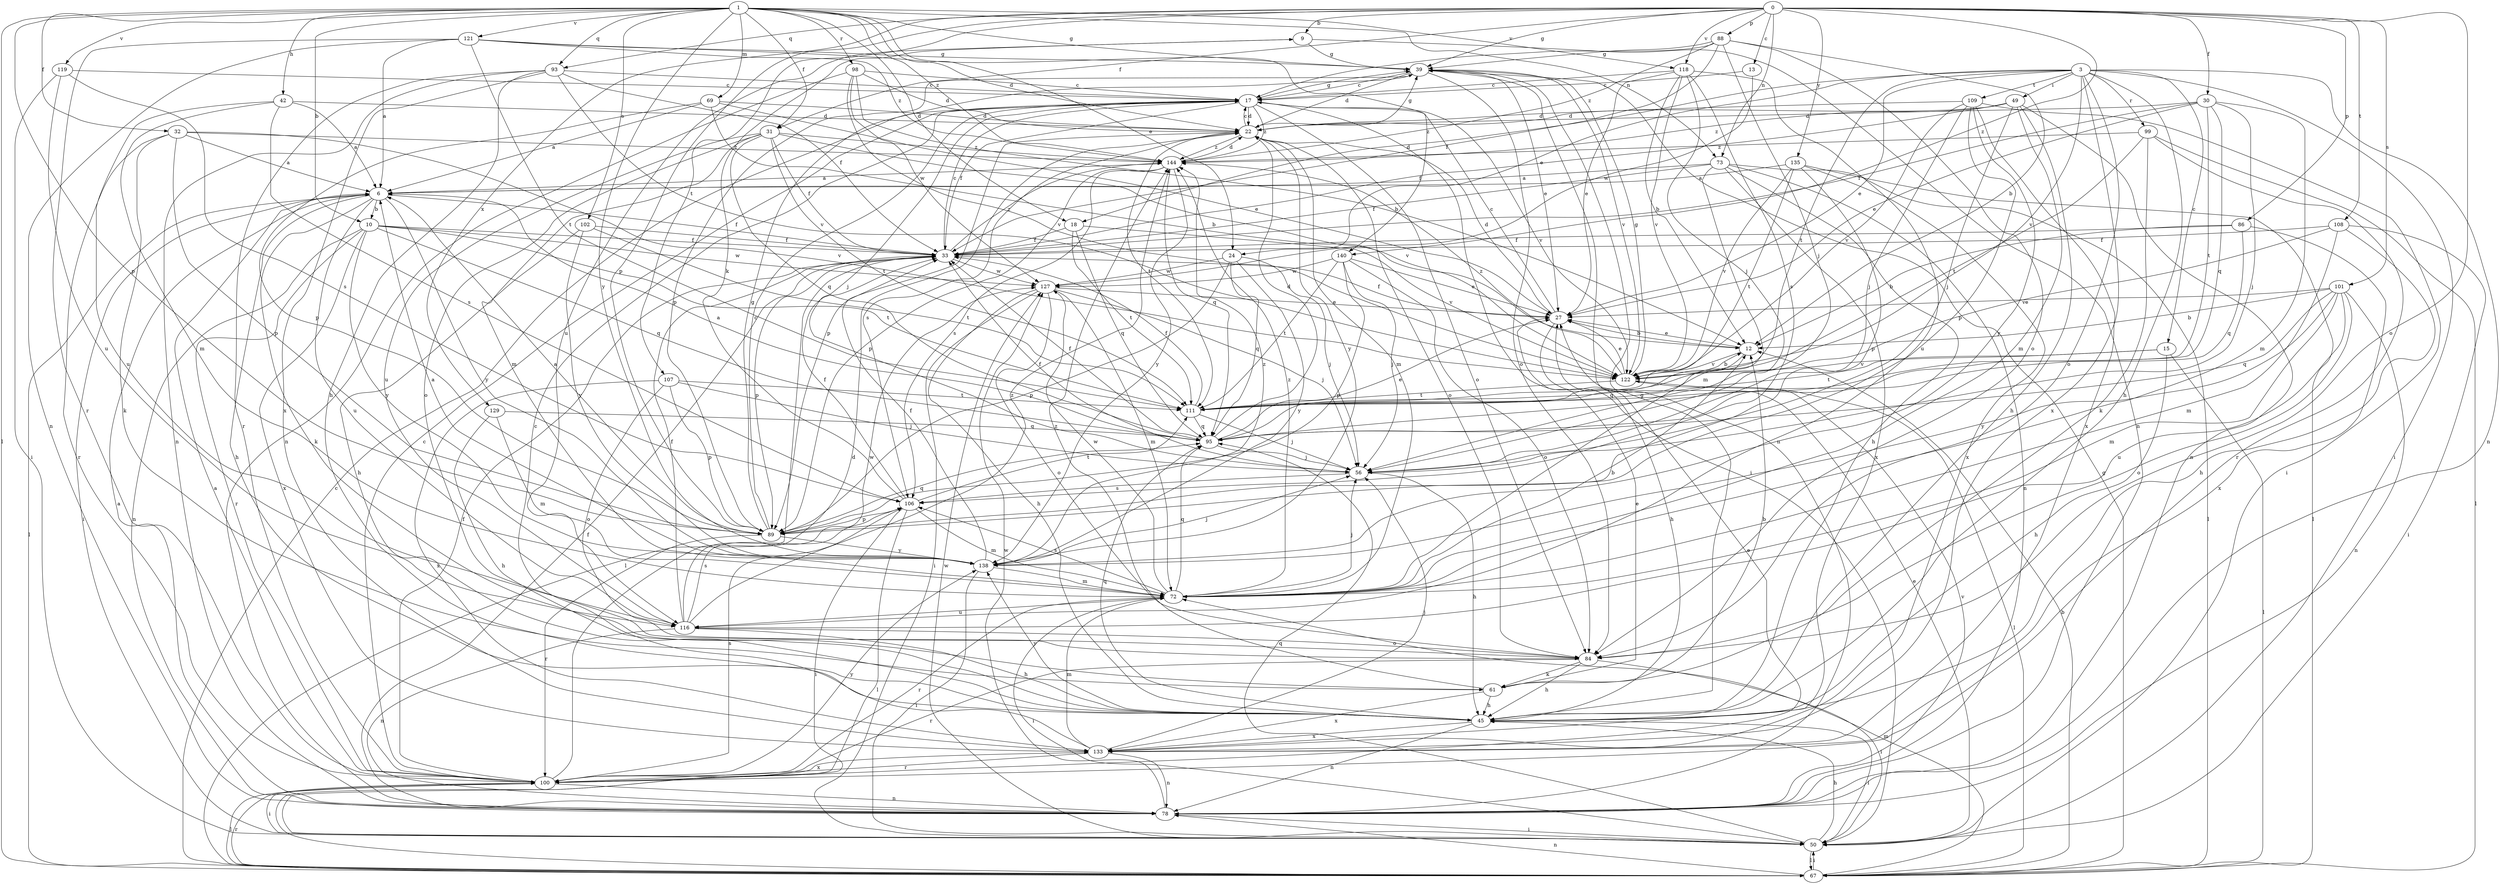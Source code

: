 strict digraph  {
0;
1;
3;
6;
9;
10;
12;
13;
15;
17;
18;
22;
24;
27;
30;
31;
32;
33;
39;
42;
45;
49;
50;
56;
61;
67;
69;
72;
73;
78;
84;
86;
88;
89;
93;
95;
98;
99;
100;
101;
102;
106;
107;
108;
109;
111;
116;
118;
119;
121;
122;
127;
129;
133;
135;
138;
140;
144;
0 -> 9  [label=b];
0 -> 13  [label=c];
0 -> 30  [label=f];
0 -> 31  [label=f];
0 -> 39  [label=g];
0 -> 73  [label=n];
0 -> 84  [label=o];
0 -> 86  [label=p];
0 -> 88  [label=p];
0 -> 89  [label=p];
0 -> 93  [label=q];
0 -> 101  [label=s];
0 -> 107  [label=t];
0 -> 108  [label=t];
0 -> 118  [label=v];
0 -> 129  [label=x];
0 -> 135  [label=y];
0 -> 140  [label=z];
1 -> 10  [label=b];
1 -> 18  [label=d];
1 -> 24  [label=e];
1 -> 31  [label=f];
1 -> 32  [label=f];
1 -> 39  [label=g];
1 -> 42  [label=h];
1 -> 67  [label=l];
1 -> 69  [label=m];
1 -> 73  [label=n];
1 -> 89  [label=p];
1 -> 93  [label=q];
1 -> 98  [label=r];
1 -> 102  [label=s];
1 -> 118  [label=v];
1 -> 119  [label=v];
1 -> 121  [label=v];
1 -> 138  [label=y];
1 -> 140  [label=z];
1 -> 144  [label=z];
3 -> 15  [label=c];
3 -> 18  [label=d];
3 -> 24  [label=e];
3 -> 27  [label=e];
3 -> 45  [label=h];
3 -> 49  [label=i];
3 -> 50  [label=i];
3 -> 78  [label=n];
3 -> 84  [label=o];
3 -> 99  [label=r];
3 -> 109  [label=t];
3 -> 111  [label=t];
3 -> 122  [label=v];
3 -> 133  [label=x];
6 -> 10  [label=b];
6 -> 33  [label=f];
6 -> 45  [label=h];
6 -> 50  [label=i];
6 -> 61  [label=k];
6 -> 67  [label=l];
6 -> 116  [label=u];
6 -> 138  [label=y];
9 -> 39  [label=g];
9 -> 78  [label=n];
9 -> 116  [label=u];
10 -> 33  [label=f];
10 -> 78  [label=n];
10 -> 95  [label=q];
10 -> 100  [label=r];
10 -> 111  [label=t];
10 -> 127  [label=w];
10 -> 133  [label=x];
10 -> 138  [label=y];
12 -> 27  [label=e];
12 -> 95  [label=q];
12 -> 122  [label=v];
13 -> 17  [label=c];
13 -> 127  [label=w];
15 -> 45  [label=h];
15 -> 67  [label=l];
15 -> 111  [label=t];
15 -> 122  [label=v];
17 -> 22  [label=d];
17 -> 33  [label=f];
17 -> 39  [label=g];
17 -> 50  [label=i];
17 -> 56  [label=j];
17 -> 84  [label=o];
17 -> 122  [label=v];
17 -> 144  [label=z];
18 -> 33  [label=f];
18 -> 95  [label=q];
18 -> 111  [label=t];
18 -> 122  [label=v];
22 -> 17  [label=c];
22 -> 39  [label=g];
22 -> 72  [label=m];
22 -> 84  [label=o];
22 -> 89  [label=p];
22 -> 106  [label=s];
22 -> 111  [label=t];
22 -> 138  [label=y];
22 -> 144  [label=z];
24 -> 56  [label=j];
24 -> 89  [label=p];
24 -> 95  [label=q];
24 -> 127  [label=w];
24 -> 138  [label=y];
27 -> 12  [label=b];
27 -> 17  [label=c];
27 -> 22  [label=d];
27 -> 33  [label=f];
27 -> 45  [label=h];
30 -> 22  [label=d];
30 -> 27  [label=e];
30 -> 33  [label=f];
30 -> 56  [label=j];
30 -> 72  [label=m];
30 -> 95  [label=q];
30 -> 111  [label=t];
31 -> 33  [label=f];
31 -> 72  [label=m];
31 -> 84  [label=o];
31 -> 95  [label=q];
31 -> 111  [label=t];
31 -> 116  [label=u];
31 -> 122  [label=v];
31 -> 144  [label=z];
32 -> 6  [label=a];
32 -> 61  [label=k];
32 -> 89  [label=p];
32 -> 100  [label=r];
32 -> 122  [label=v];
32 -> 144  [label=z];
33 -> 17  [label=c];
33 -> 67  [label=l];
33 -> 89  [label=p];
33 -> 127  [label=w];
33 -> 144  [label=z];
39 -> 17  [label=c];
39 -> 22  [label=d];
39 -> 27  [label=e];
39 -> 78  [label=n];
39 -> 84  [label=o];
39 -> 89  [label=p];
39 -> 122  [label=v];
42 -> 6  [label=a];
42 -> 22  [label=d];
42 -> 72  [label=m];
42 -> 106  [label=s];
42 -> 116  [label=u];
45 -> 39  [label=g];
45 -> 50  [label=i];
45 -> 78  [label=n];
45 -> 95  [label=q];
45 -> 133  [label=x];
45 -> 138  [label=y];
49 -> 22  [label=d];
49 -> 33  [label=f];
49 -> 45  [label=h];
49 -> 56  [label=j];
49 -> 72  [label=m];
49 -> 78  [label=n];
49 -> 144  [label=z];
50 -> 27  [label=e];
50 -> 45  [label=h];
50 -> 67  [label=l];
50 -> 95  [label=q];
50 -> 127  [label=w];
56 -> 33  [label=f];
56 -> 45  [label=h];
56 -> 106  [label=s];
61 -> 12  [label=b];
61 -> 27  [label=e];
61 -> 45  [label=h];
61 -> 133  [label=x];
61 -> 144  [label=z];
67 -> 12  [label=b];
67 -> 17  [label=c];
67 -> 39  [label=g];
67 -> 50  [label=i];
67 -> 72  [label=m];
67 -> 78  [label=n];
67 -> 100  [label=r];
69 -> 6  [label=a];
69 -> 12  [label=b];
69 -> 22  [label=d];
69 -> 27  [label=e];
69 -> 89  [label=p];
72 -> 12  [label=b];
72 -> 50  [label=i];
72 -> 56  [label=j];
72 -> 95  [label=q];
72 -> 100  [label=r];
72 -> 106  [label=s];
72 -> 116  [label=u];
72 -> 127  [label=w];
72 -> 144  [label=z];
73 -> 6  [label=a];
73 -> 33  [label=f];
73 -> 45  [label=h];
73 -> 67  [label=l];
73 -> 72  [label=m];
73 -> 78  [label=n];
73 -> 133  [label=x];
78 -> 6  [label=a];
78 -> 33  [label=f];
78 -> 50  [label=i];
78 -> 122  [label=v];
78 -> 127  [label=w];
84 -> 45  [label=h];
84 -> 50  [label=i];
84 -> 61  [label=k];
84 -> 100  [label=r];
86 -> 12  [label=b];
86 -> 33  [label=f];
86 -> 95  [label=q];
86 -> 133  [label=x];
88 -> 12  [label=b];
88 -> 17  [label=c];
88 -> 33  [label=f];
88 -> 39  [label=g];
88 -> 56  [label=j];
88 -> 84  [label=o];
88 -> 144  [label=z];
89 -> 6  [label=a];
89 -> 17  [label=c];
89 -> 39  [label=g];
89 -> 95  [label=q];
89 -> 100  [label=r];
89 -> 138  [label=y];
93 -> 17  [label=c];
93 -> 33  [label=f];
93 -> 45  [label=h];
93 -> 78  [label=n];
93 -> 100  [label=r];
93 -> 122  [label=v];
93 -> 133  [label=x];
95 -> 6  [label=a];
95 -> 22  [label=d];
95 -> 27  [label=e];
95 -> 33  [label=f];
95 -> 56  [label=j];
98 -> 12  [label=b];
98 -> 17  [label=c];
98 -> 22  [label=d];
98 -> 78  [label=n];
98 -> 122  [label=v];
98 -> 127  [label=w];
99 -> 61  [label=k];
99 -> 67  [label=l];
99 -> 100  [label=r];
99 -> 111  [label=t];
99 -> 144  [label=z];
100 -> 6  [label=a];
100 -> 17  [label=c];
100 -> 22  [label=d];
100 -> 27  [label=e];
100 -> 33  [label=f];
100 -> 50  [label=i];
100 -> 67  [label=l];
100 -> 78  [label=n];
100 -> 106  [label=s];
100 -> 133  [label=x];
100 -> 138  [label=y];
101 -> 12  [label=b];
101 -> 27  [label=e];
101 -> 72  [label=m];
101 -> 78  [label=n];
101 -> 84  [label=o];
101 -> 95  [label=q];
101 -> 116  [label=u];
101 -> 138  [label=y];
102 -> 33  [label=f];
102 -> 45  [label=h];
102 -> 111  [label=t];
102 -> 138  [label=y];
106 -> 33  [label=f];
106 -> 50  [label=i];
106 -> 67  [label=l];
106 -> 72  [label=m];
106 -> 89  [label=p];
106 -> 111  [label=t];
106 -> 9  [label=k];
107 -> 56  [label=j];
107 -> 84  [label=o];
107 -> 89  [label=p];
107 -> 111  [label=t];
107 -> 133  [label=x];
108 -> 33  [label=f];
108 -> 45  [label=h];
108 -> 50  [label=i];
108 -> 72  [label=m];
108 -> 122  [label=v];
109 -> 22  [label=d];
109 -> 50  [label=i];
109 -> 56  [label=j];
109 -> 89  [label=p];
109 -> 122  [label=v];
109 -> 133  [label=x];
109 -> 138  [label=y];
111 -> 33  [label=f];
111 -> 56  [label=j];
111 -> 95  [label=q];
116 -> 33  [label=f];
116 -> 45  [label=h];
116 -> 78  [label=n];
116 -> 84  [label=o];
116 -> 106  [label=s];
116 -> 127  [label=w];
116 -> 144  [label=z];
118 -> 12  [label=b];
118 -> 17  [label=c];
118 -> 27  [label=e];
118 -> 56  [label=j];
118 -> 106  [label=s];
118 -> 116  [label=u];
118 -> 122  [label=v];
119 -> 17  [label=c];
119 -> 50  [label=i];
119 -> 106  [label=s];
119 -> 116  [label=u];
121 -> 6  [label=a];
121 -> 22  [label=d];
121 -> 39  [label=g];
121 -> 78  [label=n];
121 -> 100  [label=r];
121 -> 111  [label=t];
121 -> 144  [label=z];
122 -> 12  [label=b];
122 -> 27  [label=e];
122 -> 39  [label=g];
122 -> 67  [label=l];
122 -> 111  [label=t];
122 -> 144  [label=z];
127 -> 27  [label=e];
127 -> 45  [label=h];
127 -> 50  [label=i];
127 -> 56  [label=j];
127 -> 72  [label=m];
127 -> 84  [label=o];
129 -> 45  [label=h];
129 -> 72  [label=m];
129 -> 95  [label=q];
133 -> 17  [label=c];
133 -> 56  [label=j];
133 -> 72  [label=m];
133 -> 78  [label=n];
133 -> 100  [label=r];
135 -> 6  [label=a];
135 -> 67  [label=l];
135 -> 89  [label=p];
135 -> 111  [label=t];
135 -> 122  [label=v];
135 -> 133  [label=x];
138 -> 6  [label=a];
138 -> 33  [label=f];
138 -> 50  [label=i];
138 -> 56  [label=j];
138 -> 72  [label=m];
138 -> 144  [label=z];
140 -> 27  [label=e];
140 -> 56  [label=j];
140 -> 84  [label=o];
140 -> 89  [label=p];
140 -> 111  [label=t];
140 -> 127  [label=w];
144 -> 6  [label=a];
144 -> 22  [label=d];
144 -> 89  [label=p];
144 -> 95  [label=q];
144 -> 106  [label=s];
144 -> 138  [label=y];
}
